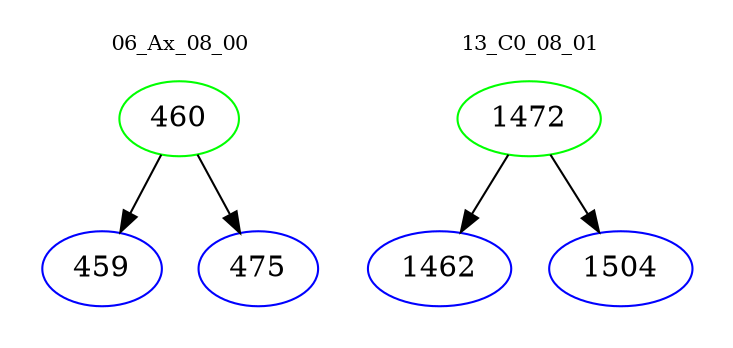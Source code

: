 digraph{
subgraph cluster_0 {
color = white
label = "06_Ax_08_00";
fontsize=10;
T0_460 [label="460", color="green"]
T0_460 -> T0_459 [color="black"]
T0_459 [label="459", color="blue"]
T0_460 -> T0_475 [color="black"]
T0_475 [label="475", color="blue"]
}
subgraph cluster_1 {
color = white
label = "13_C0_08_01";
fontsize=10;
T1_1472 [label="1472", color="green"]
T1_1472 -> T1_1462 [color="black"]
T1_1462 [label="1462", color="blue"]
T1_1472 -> T1_1504 [color="black"]
T1_1504 [label="1504", color="blue"]
}
}
